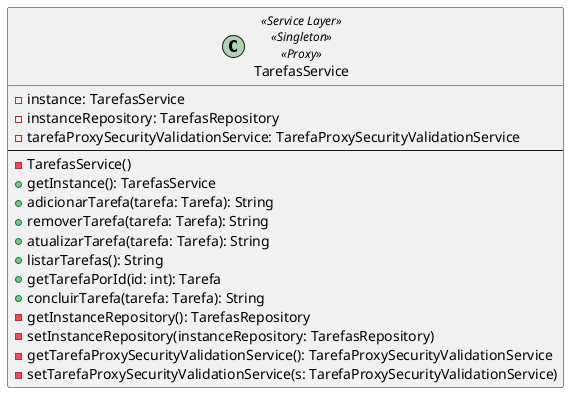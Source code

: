 @startuml

skinparam lineType ortho

class TarefasService <<Service Layer>> <<Singleton>> <<Proxy>> {
    - instance: TarefasService
    - instanceRepository: TarefasRepository
    - tarefaProxySecurityValidationService: TarefaProxySecurityValidationService
    --
    - TarefasService()
    + getInstance(): TarefasService
    + adicionarTarefa(tarefa: Tarefa): String
    + removerTarefa(tarefa: Tarefa): String
    + atualizarTarefa(tarefa: Tarefa): String
    + listarTarefas(): String
    + getTarefaPorId(id: int): Tarefa
    + concluirTarefa(tarefa: Tarefa): String
    - getInstanceRepository(): TarefasRepository
    - setInstanceRepository(instanceRepository: TarefasRepository)
    - getTarefaProxySecurityValidationService(): TarefaProxySecurityValidationService
    - setTarefaProxySecurityValidationService(s: TarefaProxySecurityValidationService)
}

@enduml
